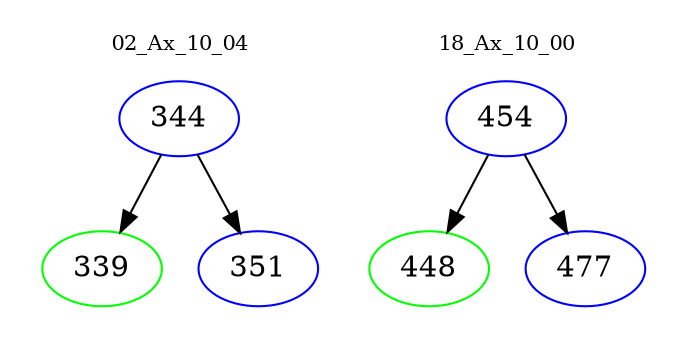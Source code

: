 digraph{
subgraph cluster_0 {
color = white
label = "02_Ax_10_04";
fontsize=10;
T0_344 [label="344", color="blue"]
T0_344 -> T0_339 [color="black"]
T0_339 [label="339", color="green"]
T0_344 -> T0_351 [color="black"]
T0_351 [label="351", color="blue"]
}
subgraph cluster_1 {
color = white
label = "18_Ax_10_00";
fontsize=10;
T1_454 [label="454", color="blue"]
T1_454 -> T1_448 [color="black"]
T1_448 [label="448", color="green"]
T1_454 -> T1_477 [color="black"]
T1_477 [label="477", color="blue"]
}
}
